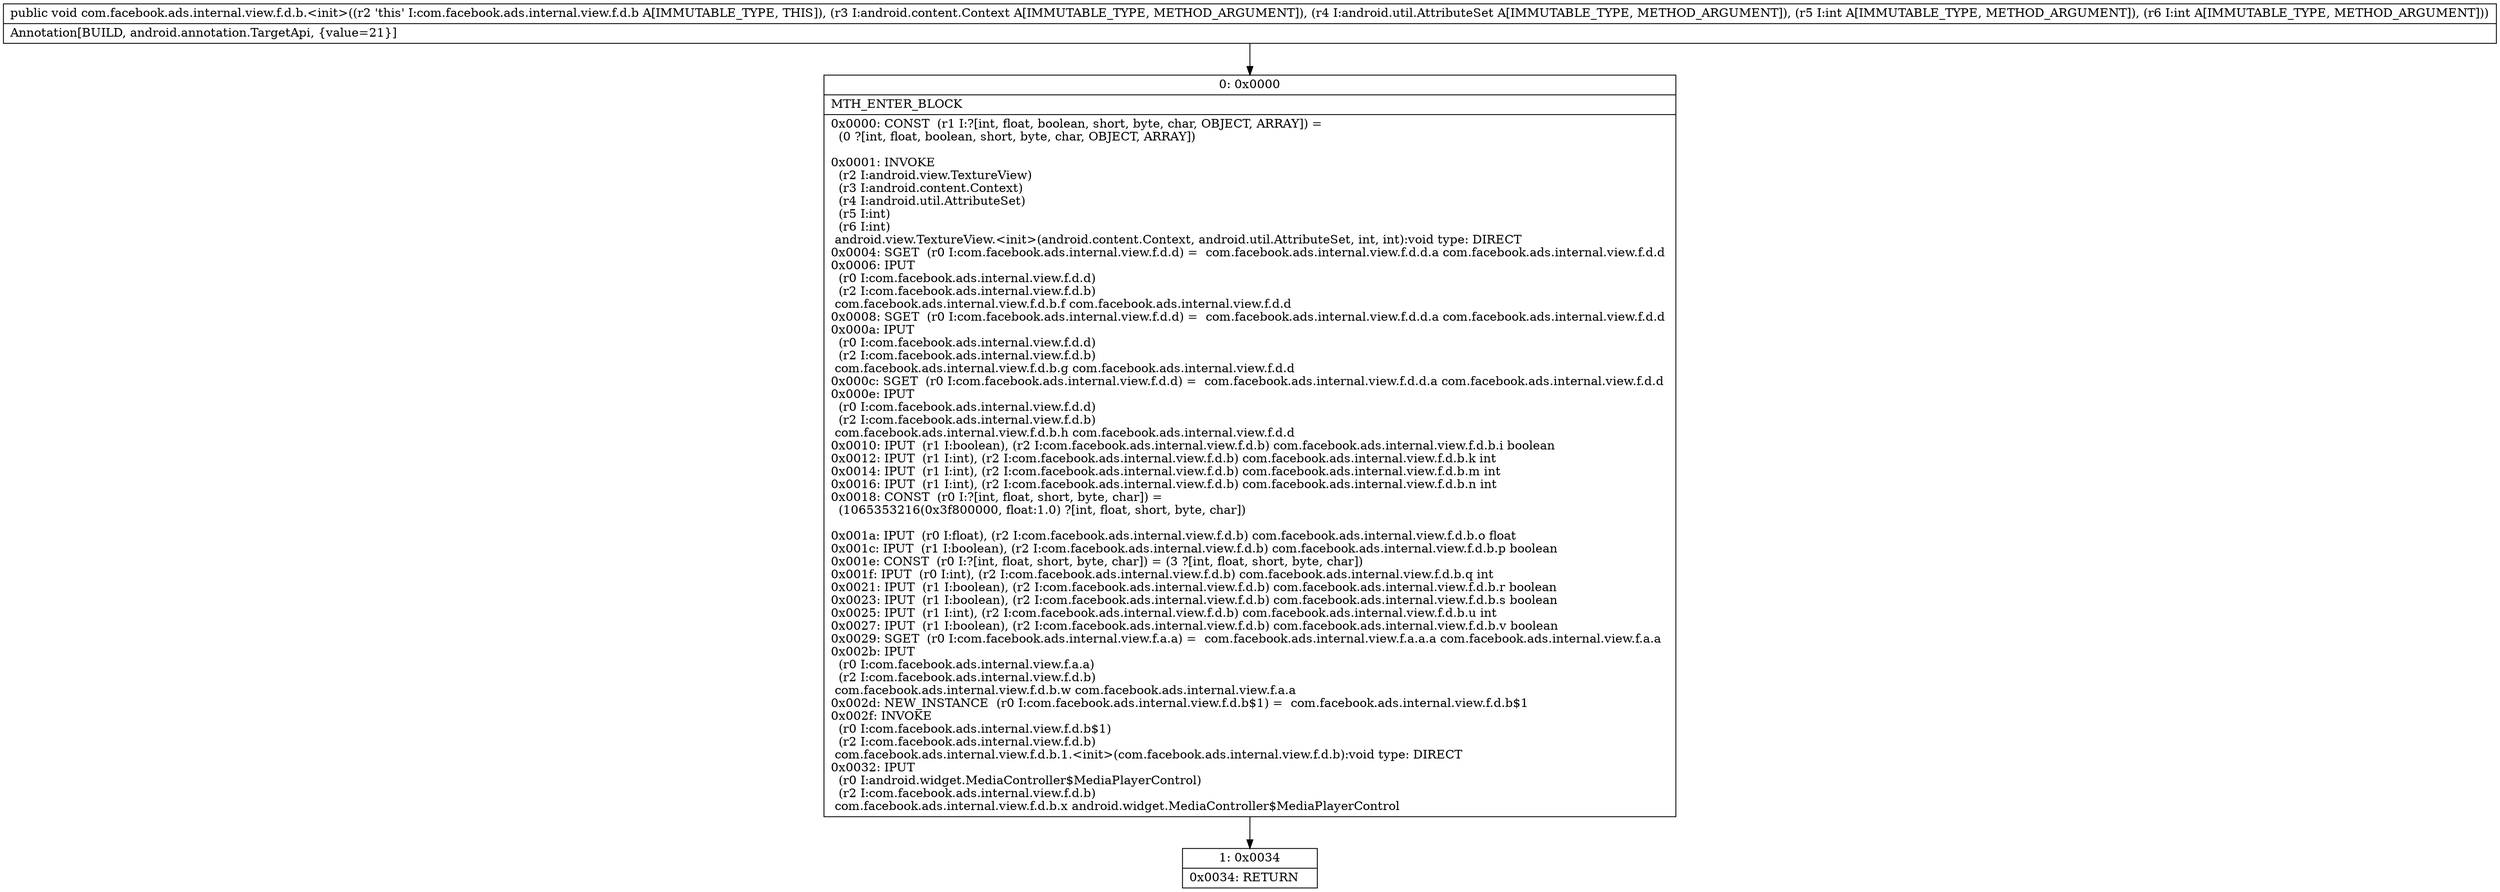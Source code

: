 digraph "CFG forcom.facebook.ads.internal.view.f.d.b.\<init\>(Landroid\/content\/Context;Landroid\/util\/AttributeSet;II)V" {
Node_0 [shape=record,label="{0\:\ 0x0000|MTH_ENTER_BLOCK\l|0x0000: CONST  (r1 I:?[int, float, boolean, short, byte, char, OBJECT, ARRAY]) = \l  (0 ?[int, float, boolean, short, byte, char, OBJECT, ARRAY])\l \l0x0001: INVOKE  \l  (r2 I:android.view.TextureView)\l  (r3 I:android.content.Context)\l  (r4 I:android.util.AttributeSet)\l  (r5 I:int)\l  (r6 I:int)\l android.view.TextureView.\<init\>(android.content.Context, android.util.AttributeSet, int, int):void type: DIRECT \l0x0004: SGET  (r0 I:com.facebook.ads.internal.view.f.d.d) =  com.facebook.ads.internal.view.f.d.d.a com.facebook.ads.internal.view.f.d.d \l0x0006: IPUT  \l  (r0 I:com.facebook.ads.internal.view.f.d.d)\l  (r2 I:com.facebook.ads.internal.view.f.d.b)\l com.facebook.ads.internal.view.f.d.b.f com.facebook.ads.internal.view.f.d.d \l0x0008: SGET  (r0 I:com.facebook.ads.internal.view.f.d.d) =  com.facebook.ads.internal.view.f.d.d.a com.facebook.ads.internal.view.f.d.d \l0x000a: IPUT  \l  (r0 I:com.facebook.ads.internal.view.f.d.d)\l  (r2 I:com.facebook.ads.internal.view.f.d.b)\l com.facebook.ads.internal.view.f.d.b.g com.facebook.ads.internal.view.f.d.d \l0x000c: SGET  (r0 I:com.facebook.ads.internal.view.f.d.d) =  com.facebook.ads.internal.view.f.d.d.a com.facebook.ads.internal.view.f.d.d \l0x000e: IPUT  \l  (r0 I:com.facebook.ads.internal.view.f.d.d)\l  (r2 I:com.facebook.ads.internal.view.f.d.b)\l com.facebook.ads.internal.view.f.d.b.h com.facebook.ads.internal.view.f.d.d \l0x0010: IPUT  (r1 I:boolean), (r2 I:com.facebook.ads.internal.view.f.d.b) com.facebook.ads.internal.view.f.d.b.i boolean \l0x0012: IPUT  (r1 I:int), (r2 I:com.facebook.ads.internal.view.f.d.b) com.facebook.ads.internal.view.f.d.b.k int \l0x0014: IPUT  (r1 I:int), (r2 I:com.facebook.ads.internal.view.f.d.b) com.facebook.ads.internal.view.f.d.b.m int \l0x0016: IPUT  (r1 I:int), (r2 I:com.facebook.ads.internal.view.f.d.b) com.facebook.ads.internal.view.f.d.b.n int \l0x0018: CONST  (r0 I:?[int, float, short, byte, char]) = \l  (1065353216(0x3f800000, float:1.0) ?[int, float, short, byte, char])\l \l0x001a: IPUT  (r0 I:float), (r2 I:com.facebook.ads.internal.view.f.d.b) com.facebook.ads.internal.view.f.d.b.o float \l0x001c: IPUT  (r1 I:boolean), (r2 I:com.facebook.ads.internal.view.f.d.b) com.facebook.ads.internal.view.f.d.b.p boolean \l0x001e: CONST  (r0 I:?[int, float, short, byte, char]) = (3 ?[int, float, short, byte, char]) \l0x001f: IPUT  (r0 I:int), (r2 I:com.facebook.ads.internal.view.f.d.b) com.facebook.ads.internal.view.f.d.b.q int \l0x0021: IPUT  (r1 I:boolean), (r2 I:com.facebook.ads.internal.view.f.d.b) com.facebook.ads.internal.view.f.d.b.r boolean \l0x0023: IPUT  (r1 I:boolean), (r2 I:com.facebook.ads.internal.view.f.d.b) com.facebook.ads.internal.view.f.d.b.s boolean \l0x0025: IPUT  (r1 I:int), (r2 I:com.facebook.ads.internal.view.f.d.b) com.facebook.ads.internal.view.f.d.b.u int \l0x0027: IPUT  (r1 I:boolean), (r2 I:com.facebook.ads.internal.view.f.d.b) com.facebook.ads.internal.view.f.d.b.v boolean \l0x0029: SGET  (r0 I:com.facebook.ads.internal.view.f.a.a) =  com.facebook.ads.internal.view.f.a.a.a com.facebook.ads.internal.view.f.a.a \l0x002b: IPUT  \l  (r0 I:com.facebook.ads.internal.view.f.a.a)\l  (r2 I:com.facebook.ads.internal.view.f.d.b)\l com.facebook.ads.internal.view.f.d.b.w com.facebook.ads.internal.view.f.a.a \l0x002d: NEW_INSTANCE  (r0 I:com.facebook.ads.internal.view.f.d.b$1) =  com.facebook.ads.internal.view.f.d.b$1 \l0x002f: INVOKE  \l  (r0 I:com.facebook.ads.internal.view.f.d.b$1)\l  (r2 I:com.facebook.ads.internal.view.f.d.b)\l com.facebook.ads.internal.view.f.d.b.1.\<init\>(com.facebook.ads.internal.view.f.d.b):void type: DIRECT \l0x0032: IPUT  \l  (r0 I:android.widget.MediaController$MediaPlayerControl)\l  (r2 I:com.facebook.ads.internal.view.f.d.b)\l com.facebook.ads.internal.view.f.d.b.x android.widget.MediaController$MediaPlayerControl \l}"];
Node_1 [shape=record,label="{1\:\ 0x0034|0x0034: RETURN   \l}"];
MethodNode[shape=record,label="{public void com.facebook.ads.internal.view.f.d.b.\<init\>((r2 'this' I:com.facebook.ads.internal.view.f.d.b A[IMMUTABLE_TYPE, THIS]), (r3 I:android.content.Context A[IMMUTABLE_TYPE, METHOD_ARGUMENT]), (r4 I:android.util.AttributeSet A[IMMUTABLE_TYPE, METHOD_ARGUMENT]), (r5 I:int A[IMMUTABLE_TYPE, METHOD_ARGUMENT]), (r6 I:int A[IMMUTABLE_TYPE, METHOD_ARGUMENT]))  | Annotation[BUILD, android.annotation.TargetApi, \{value=21\}]\l}"];
MethodNode -> Node_0;
Node_0 -> Node_1;
}

